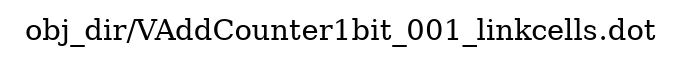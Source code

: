 digraph v3graph {
	graph	[label="obj_dir/VAddCounter1bit_001_linkcells.dot",
		 labelloc=t, labeljust=l,
		 //size="7.5,10",
		 rankdir=TB];
}
